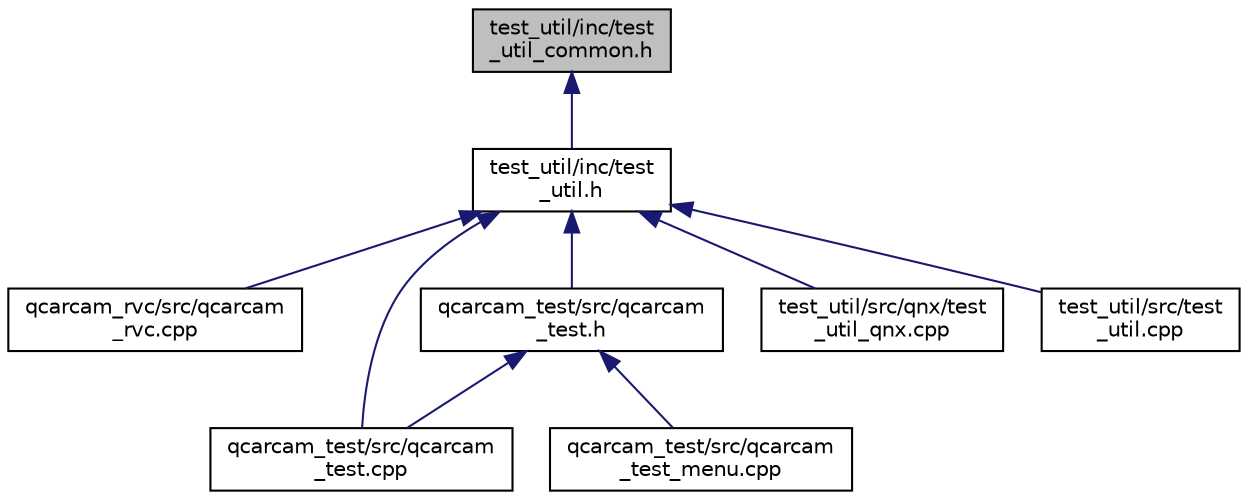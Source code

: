 digraph "test_util/inc/test_util_common.h"
{
 // LATEX_PDF_SIZE
  edge [fontname="Helvetica",fontsize="10",labelfontname="Helvetica",labelfontsize="10"];
  node [fontname="Helvetica",fontsize="10",shape=record];
  Node1 [label="test_util/inc/test\l_util_common.h",height=0.2,width=0.4,color="black", fillcolor="grey75", style="filled", fontcolor="black",tooltip=" "];
  Node1 -> Node2 [dir="back",color="midnightblue",fontsize="10",style="solid"];
  Node2 [label="test_util/inc/test\l_util.h",height=0.2,width=0.4,color="black", fillcolor="white", style="filled",URL="$test__util_8h.html",tooltip=" "];
  Node2 -> Node3 [dir="back",color="midnightblue",fontsize="10",style="solid"];
  Node3 [label="qcarcam_rvc/src/qcarcam\l_rvc.cpp",height=0.2,width=0.4,color="black", fillcolor="white", style="filled",URL="$qcarcam__rvc_8cpp.html",tooltip=" "];
  Node2 -> Node4 [dir="back",color="midnightblue",fontsize="10",style="solid"];
  Node4 [label="qcarcam_test/src/qcarcam\l_test.cpp",height=0.2,width=0.4,color="black", fillcolor="white", style="filled",URL="$qcarcam__test_8cpp.html",tooltip=" "];
  Node2 -> Node5 [dir="back",color="midnightblue",fontsize="10",style="solid"];
  Node5 [label="qcarcam_test/src/qcarcam\l_test.h",height=0.2,width=0.4,color="black", fillcolor="white", style="filled",URL="$qcarcam__test_8h.html",tooltip=" "];
  Node5 -> Node4 [dir="back",color="midnightblue",fontsize="10",style="solid"];
  Node5 -> Node6 [dir="back",color="midnightblue",fontsize="10",style="solid"];
  Node6 [label="qcarcam_test/src/qcarcam\l_test_menu.cpp",height=0.2,width=0.4,color="black", fillcolor="white", style="filled",URL="$qcarcam__test__menu_8cpp.html",tooltip=" "];
  Node2 -> Node7 [dir="back",color="midnightblue",fontsize="10",style="solid"];
  Node7 [label="test_util/src/qnx/test\l_util_qnx.cpp",height=0.2,width=0.4,color="black", fillcolor="white", style="filled",URL="$test__util__qnx_8cpp.html",tooltip=" "];
  Node2 -> Node8 [dir="back",color="midnightblue",fontsize="10",style="solid"];
  Node8 [label="test_util/src/test\l_util.cpp",height=0.2,width=0.4,color="black", fillcolor="white", style="filled",URL="$test__util_8cpp.html",tooltip=" "];
}
